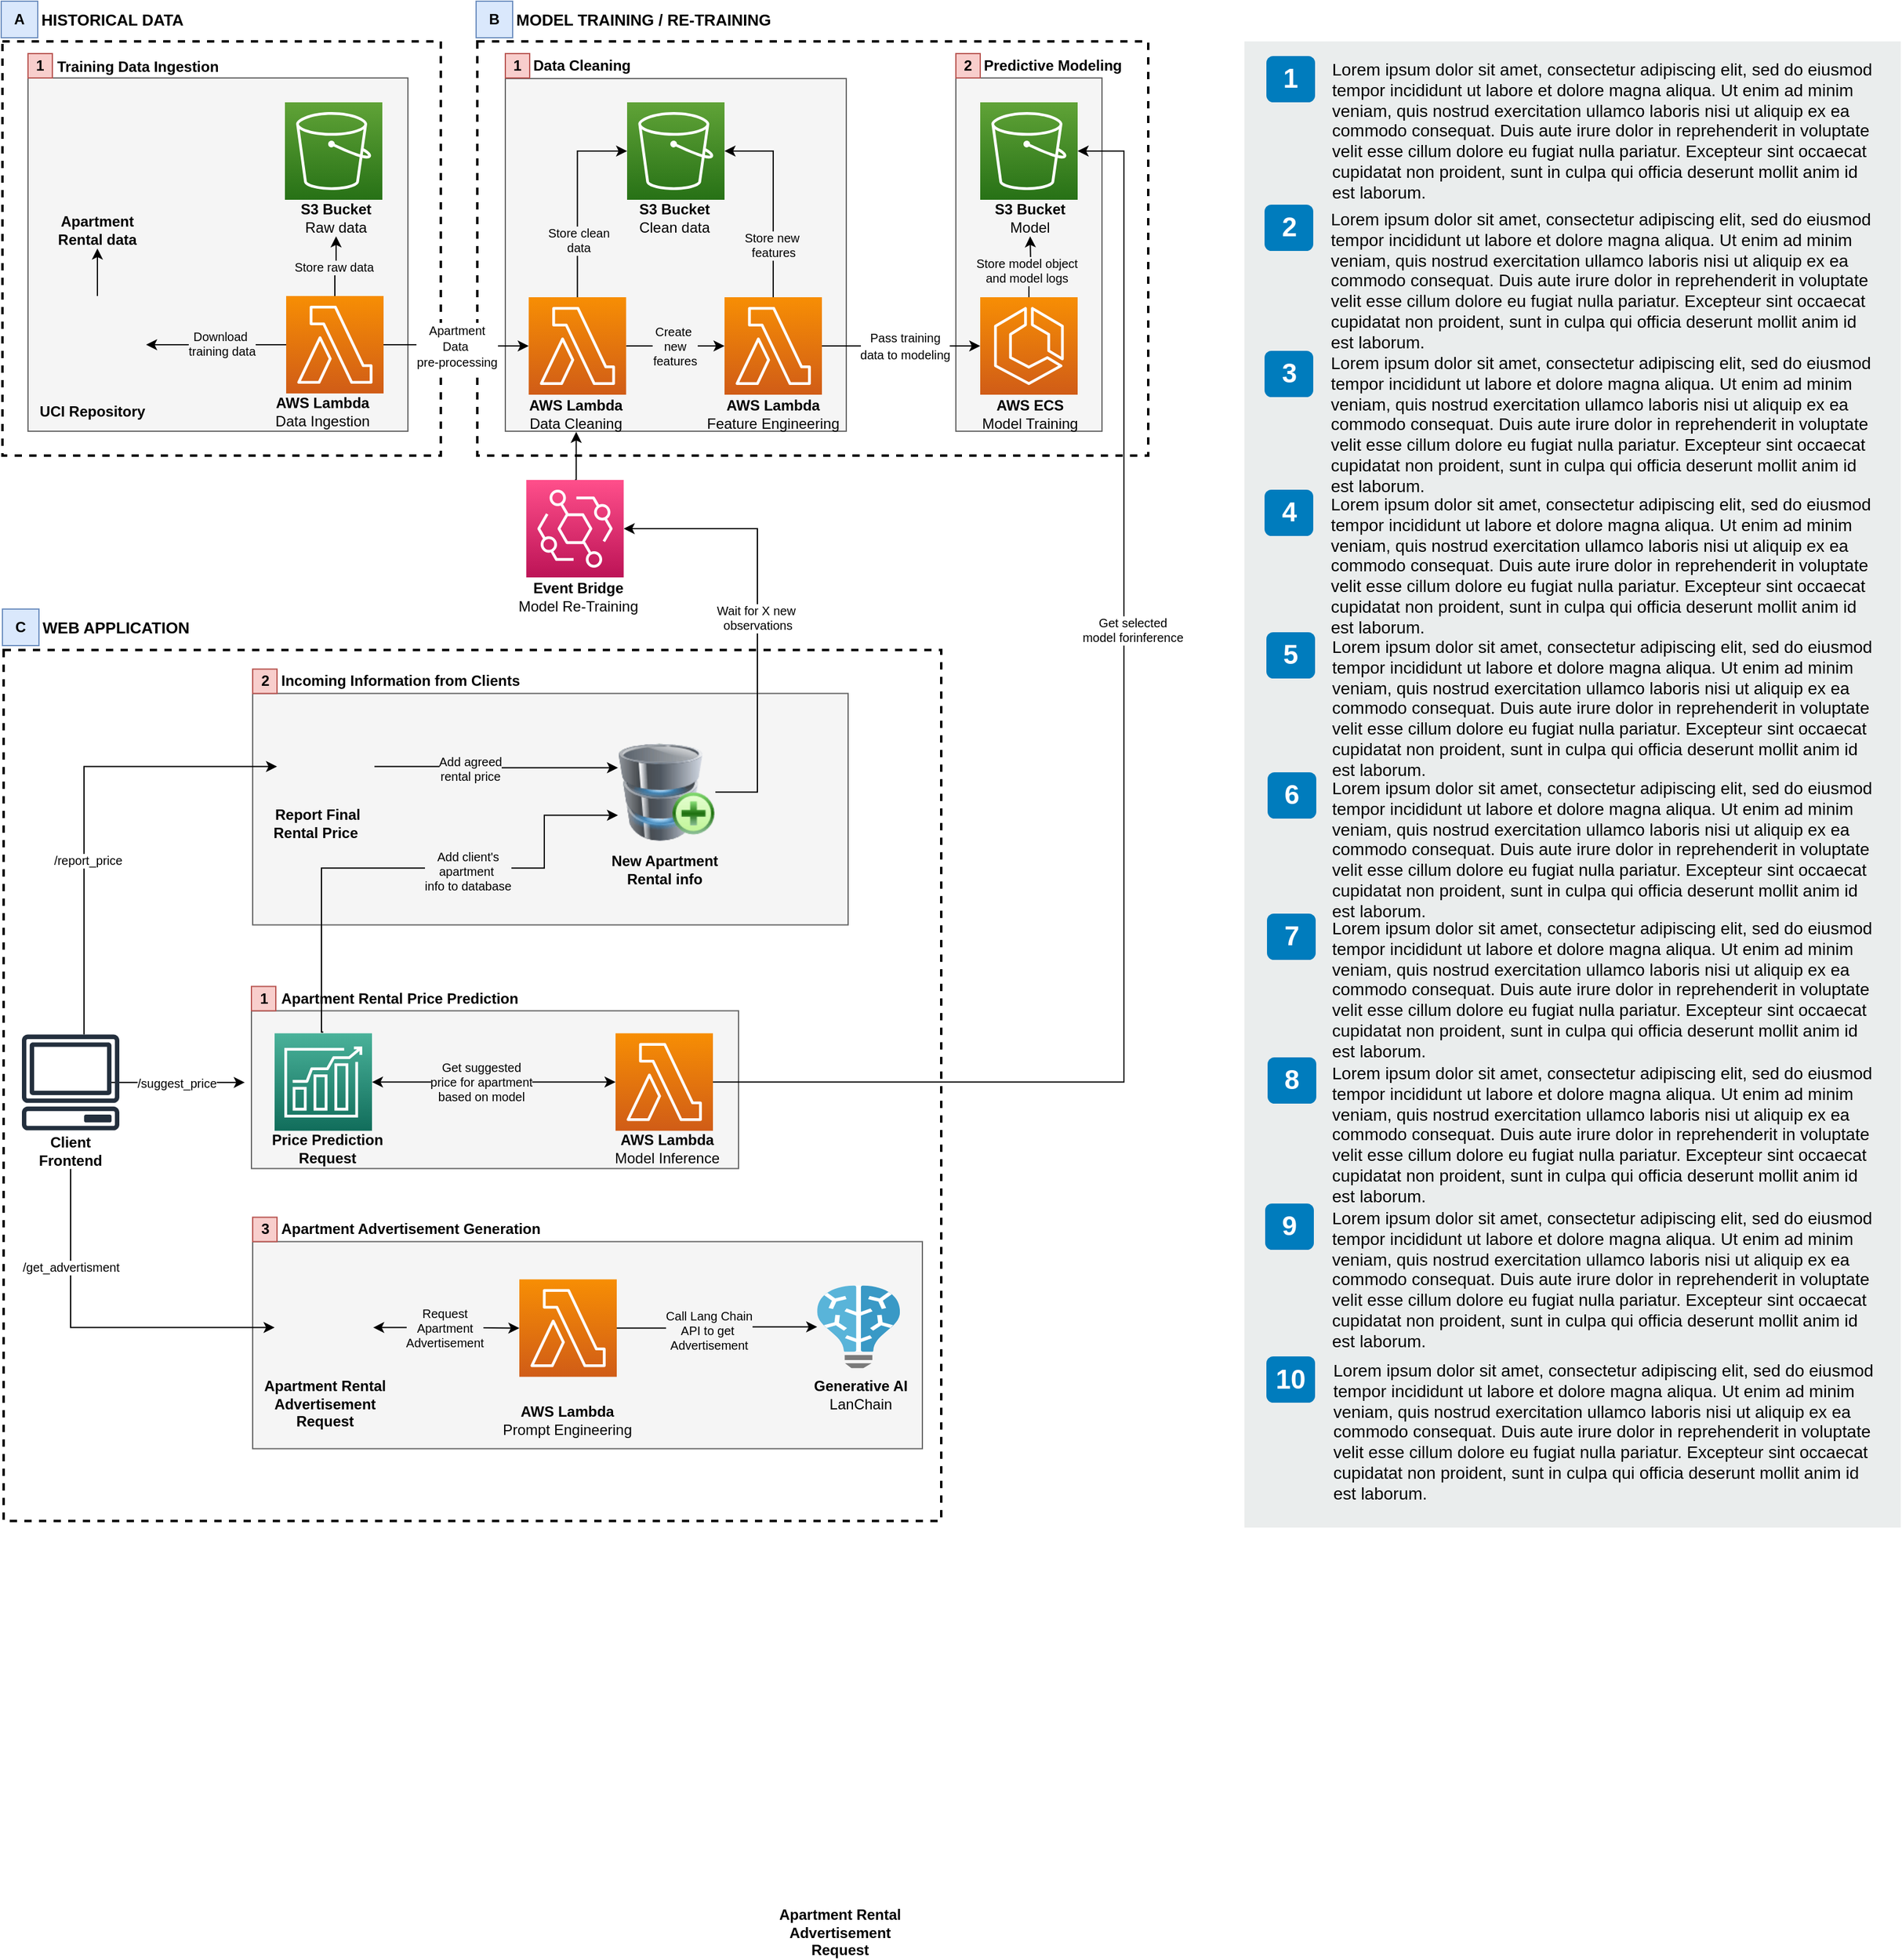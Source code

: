<mxfile version="21.1.7" type="github">
  <diagram name="Page-1" id="hmHGNrrX6tI8VY92tGdb">
    <mxGraphModel dx="1976" dy="1096" grid="1" gridSize="10" guides="1" tooltips="1" connect="1" arrows="1" fold="1" page="1" pageScale="1" pageWidth="1100" pageHeight="850" math="0" shadow="0">
      <root>
        <mxCell id="0" />
        <mxCell id="1" parent="0" />
        <mxCell id="A8tMPaxrMUeHagMBRMTq-145" value="" style="rounded=0;whiteSpace=wrap;html=1;dashed=1;strokeWidth=2;fillColor=none;" vertex="1" parent="1">
          <mxGeometry x="470" y="80" width="551" height="340" as="geometry" />
        </mxCell>
        <mxCell id="A8tMPaxrMUeHagMBRMTq-182" value="" style="rounded=0;whiteSpace=wrap;html=1;dashed=1;strokeWidth=2;fillColor=none;" vertex="1" parent="1">
          <mxGeometry x="80" y="80" width="360" height="340" as="geometry" />
        </mxCell>
        <mxCell id="A8tMPaxrMUeHagMBRMTq-146" value="" style="rounded=0;whiteSpace=wrap;html=1;fillColor=none;dashed=1;strokeWidth=2;" vertex="1" parent="1">
          <mxGeometry x="81" y="579.61" width="770" height="715" as="geometry" />
        </mxCell>
        <mxCell id="A8tMPaxrMUeHagMBRMTq-120" value="" style="rounded=0;whiteSpace=wrap;html=1;fillColor=#f5f5f5;fontColor=#333333;strokeColor=#666666;" vertex="1" parent="1">
          <mxGeometry x="285.5" y="1065.27" width="550" height="170" as="geometry" />
        </mxCell>
        <mxCell id="A8tMPaxrMUeHagMBRMTq-111" value="" style="rounded=0;whiteSpace=wrap;html=1;fillColor=#f5f5f5;fontColor=#333333;strokeColor=#666666;" vertex="1" parent="1">
          <mxGeometry x="284.5" y="875.77" width="400" height="129.5" as="geometry" />
        </mxCell>
        <mxCell id="A8tMPaxrMUeHagMBRMTq-115" value="" style="rounded=0;whiteSpace=wrap;html=1;fillColor=#f5f5f5;fontColor=#333333;strokeColor=#666666;" vertex="1" parent="1">
          <mxGeometry x="285.5" y="615.27" width="489" height="190" as="geometry" />
        </mxCell>
        <mxCell id="A8tMPaxrMUeHagMBRMTq-105" value="" style="rounded=0;whiteSpace=wrap;html=1;fillColor=#f5f5f5;fontColor=#333333;strokeColor=#666666;" vertex="1" parent="1">
          <mxGeometry x="863" y="110" width="120" height="290" as="geometry" />
        </mxCell>
        <mxCell id="A8tMPaxrMUeHagMBRMTq-104" value="" style="rounded=0;whiteSpace=wrap;html=1;fillColor=#f5f5f5;fontColor=#333333;strokeColor=#666666;" vertex="1" parent="1">
          <mxGeometry x="493" y="110.5" width="280" height="289.5" as="geometry" />
        </mxCell>
        <mxCell id="A8tMPaxrMUeHagMBRMTq-103" value="" style="rounded=0;whiteSpace=wrap;html=1;fillColor=#f5f5f5;fontColor=#333333;strokeColor=#666666;" vertex="1" parent="1">
          <mxGeometry x="101" y="110" width="312" height="290" as="geometry" />
        </mxCell>
        <mxCell id="A8tMPaxrMUeHagMBRMTq-2" value="" style="sketch=0;points=[[0,0,0],[0.25,0,0],[0.5,0,0],[0.75,0,0],[1,0,0],[0,1,0],[0.25,1,0],[0.5,1,0],[0.75,1,0],[1,1,0],[0,0.25,0],[0,0.5,0],[0,0.75,0],[1,0.25,0],[1,0.5,0],[1,0.75,0]];outlineConnect=0;fontColor=#232F3E;gradientColor=#60A337;gradientDirection=north;fillColor=#277116;strokeColor=#ffffff;dashed=0;verticalLabelPosition=bottom;verticalAlign=top;align=center;html=1;fontSize=12;fontStyle=0;aspect=fixed;shape=mxgraph.aws4.resourceIcon;resIcon=mxgraph.aws4.s3;" vertex="1" parent="1">
          <mxGeometry x="312" y="130" width="80" height="80" as="geometry" />
        </mxCell>
        <mxCell id="A8tMPaxrMUeHagMBRMTq-7" value="" style="edgeStyle=orthogonalEdgeStyle;rounded=0;orthogonalLoop=1;jettySize=auto;html=1;entryX=0.5;entryY=1;entryDx=0;entryDy=0;" edge="1" parent="1" source="A8tMPaxrMUeHagMBRMTq-3" target="A8tMPaxrMUeHagMBRMTq-35">
          <mxGeometry relative="1" as="geometry" />
        </mxCell>
        <mxCell id="A8tMPaxrMUeHagMBRMTq-39" value="Store raw data" style="edgeLabel;html=1;align=center;verticalAlign=middle;resizable=0;points=[];labelBackgroundColor=#f5f5f5;fontSize=10;" vertex="1" connectable="0" parent="A8tMPaxrMUeHagMBRMTq-7">
          <mxGeometry x="-0.049" y="1" relative="1" as="geometry">
            <mxPoint as="offset" />
          </mxGeometry>
        </mxCell>
        <mxCell id="A8tMPaxrMUeHagMBRMTq-11" value="&lt;font style=&quot;font-size: 10px;&quot;&gt;Apartment &lt;br&gt;Data&amp;nbsp;&lt;br&gt;pre-processing&lt;/font&gt;" style="edgeStyle=orthogonalEdgeStyle;rounded=0;orthogonalLoop=1;jettySize=auto;html=1;" edge="1" parent="1" source="A8tMPaxrMUeHagMBRMTq-3" target="A8tMPaxrMUeHagMBRMTq-8">
          <mxGeometry x="0.017" relative="1" as="geometry">
            <mxPoint as="offset" />
          </mxGeometry>
        </mxCell>
        <mxCell id="A8tMPaxrMUeHagMBRMTq-3" value="" style="sketch=0;points=[[0,0,0],[0.25,0,0],[0.5,0,0],[0.75,0,0],[1,0,0],[0,1,0],[0.25,1,0],[0.5,1,0],[0.75,1,0],[1,1,0],[0,0.25,0],[0,0.5,0],[0,0.75,0],[1,0.25,0],[1,0.5,0],[1,0.75,0]];outlineConnect=0;fontColor=#232F3E;gradientColor=#F78E04;gradientDirection=north;fillColor=#D05C17;strokeColor=#ffffff;dashed=0;verticalLabelPosition=bottom;verticalAlign=top;align=center;html=1;fontSize=12;fontStyle=0;aspect=fixed;shape=mxgraph.aws4.resourceIcon;resIcon=mxgraph.aws4.lambda;" vertex="1" parent="1">
          <mxGeometry x="313" y="289" width="80" height="80" as="geometry" />
        </mxCell>
        <mxCell id="A8tMPaxrMUeHagMBRMTq-12" value="" style="edgeStyle=orthogonalEdgeStyle;rounded=0;orthogonalLoop=1;jettySize=auto;html=1;" edge="1" parent="1" source="A8tMPaxrMUeHagMBRMTq-8" target="A8tMPaxrMUeHagMBRMTq-10">
          <mxGeometry relative="1" as="geometry" />
        </mxCell>
        <mxCell id="A8tMPaxrMUeHagMBRMTq-38" value="Create&amp;nbsp;&lt;br style=&quot;font-size: 10px;&quot;&gt;new&lt;br style=&quot;font-size: 10px;&quot;&gt;features" style="edgeLabel;html=1;align=center;verticalAlign=middle;resizable=0;points=[];labelBackgroundColor=#f5f5f5;fontSize=10;" vertex="1" connectable="0" parent="A8tMPaxrMUeHagMBRMTq-12">
          <mxGeometry relative="1" as="geometry">
            <mxPoint x="-1" as="offset" />
          </mxGeometry>
        </mxCell>
        <mxCell id="A8tMPaxrMUeHagMBRMTq-13" value="" style="edgeStyle=orthogonalEdgeStyle;rounded=0;orthogonalLoop=1;jettySize=auto;html=1;entryX=0;entryY=0.5;entryDx=0;entryDy=0;entryPerimeter=0;exitX=0.5;exitY=0;exitDx=0;exitDy=0;exitPerimeter=0;" edge="1" parent="1" source="A8tMPaxrMUeHagMBRMTq-8" target="A8tMPaxrMUeHagMBRMTq-9">
          <mxGeometry x="-0.502" relative="1" as="geometry">
            <Array as="points">
              <mxPoint x="552" y="170" />
            </Array>
            <mxPoint as="offset" />
          </mxGeometry>
        </mxCell>
        <mxCell id="A8tMPaxrMUeHagMBRMTq-180" value="Store clean&lt;br style=&quot;border-color: var(--border-color); font-size: 10px;&quot;&gt;&lt;span style=&quot;font-size: 10px;&quot;&gt;data&lt;/span&gt;" style="edgeLabel;html=1;align=center;verticalAlign=middle;resizable=0;points=[];labelBackgroundColor=#f5f5f5;fontSize=10;" vertex="1" connectable="0" parent="A8tMPaxrMUeHagMBRMTq-13">
          <mxGeometry x="-0.348" y="-2" relative="1" as="geometry">
            <mxPoint x="-1" y="5" as="offset" />
          </mxGeometry>
        </mxCell>
        <mxCell id="A8tMPaxrMUeHagMBRMTq-8" value="" style="sketch=0;points=[[0,0,0],[0.25,0,0],[0.5,0,0],[0.75,0,0],[1,0,0],[0,1,0],[0.25,1,0],[0.5,1,0],[0.75,1,0],[1,1,0],[0,0.25,0],[0,0.5,0],[0,0.75,0],[1,0.25,0],[1,0.5,0],[1,0.75,0]];outlineConnect=0;fontColor=#232F3E;gradientColor=#F78E04;gradientDirection=north;fillColor=#D05C17;strokeColor=#ffffff;dashed=0;verticalLabelPosition=bottom;verticalAlign=top;align=center;html=1;fontSize=12;fontStyle=0;aspect=fixed;shape=mxgraph.aws4.resourceIcon;resIcon=mxgraph.aws4.lambda;" vertex="1" parent="1">
          <mxGeometry x="512.2" y="290" width="80" height="80" as="geometry" />
        </mxCell>
        <mxCell id="A8tMPaxrMUeHagMBRMTq-9" value="" style="sketch=0;points=[[0,0,0],[0.25,0,0],[0.5,0,0],[0.75,0,0],[1,0,0],[0,1,0],[0.25,1,0],[0.5,1,0],[0.75,1,0],[1,1,0],[0,0.25,0],[0,0.5,0],[0,0.75,0],[1,0.25,0],[1,0.5,0],[1,0.75,0]];outlineConnect=0;fontColor=#232F3E;gradientColor=#60A337;gradientDirection=north;fillColor=#277116;strokeColor=#ffffff;dashed=0;verticalLabelPosition=bottom;verticalAlign=top;align=center;html=1;fontSize=12;fontStyle=0;aspect=fixed;shape=mxgraph.aws4.resourceIcon;resIcon=mxgraph.aws4.s3;" vertex="1" parent="1">
          <mxGeometry x="593" y="130" width="80" height="80" as="geometry" />
        </mxCell>
        <mxCell id="A8tMPaxrMUeHagMBRMTq-19" style="edgeStyle=orthogonalEdgeStyle;rounded=0;orthogonalLoop=1;jettySize=auto;html=1;exitX=0.5;exitY=0;exitDx=0;exitDy=0;exitPerimeter=0;entryX=1;entryY=0.5;entryDx=0;entryDy=0;entryPerimeter=0;" edge="1" parent="1" source="A8tMPaxrMUeHagMBRMTq-10" target="A8tMPaxrMUeHagMBRMTq-9">
          <mxGeometry relative="1" as="geometry" />
        </mxCell>
        <mxCell id="A8tMPaxrMUeHagMBRMTq-40" value="Store new&amp;nbsp;&lt;br style=&quot;font-size: 10px;&quot;&gt;features" style="edgeLabel;html=1;align=center;verticalAlign=middle;resizable=0;points=[];labelBackgroundColor=#f5f5f5;fontSize=10;" vertex="1" connectable="0" parent="A8tMPaxrMUeHagMBRMTq-19">
          <mxGeometry x="-0.457" relative="1" as="geometry">
            <mxPoint as="offset" />
          </mxGeometry>
        </mxCell>
        <mxCell id="A8tMPaxrMUeHagMBRMTq-95" value="&lt;font style=&quot;font-size: 10px;&quot;&gt;Pass training &lt;br&gt;data to modeling&lt;/font&gt;" style="edgeStyle=orthogonalEdgeStyle;rounded=0;orthogonalLoop=1;jettySize=auto;html=1;entryX=0;entryY=0.5;entryDx=0;entryDy=0;entryPerimeter=0;exitX=1;exitY=0.5;exitDx=0;exitDy=0;exitPerimeter=0;" edge="1" parent="1" source="A8tMPaxrMUeHagMBRMTq-10" target="A8tMPaxrMUeHagMBRMTq-100">
          <mxGeometry x="0.046" relative="1" as="geometry">
            <mxPoint x="713" y="410" as="sourcePoint" />
            <mxPoint x="863" y="328" as="targetPoint" />
            <mxPoint as="offset" />
          </mxGeometry>
        </mxCell>
        <mxCell id="A8tMPaxrMUeHagMBRMTq-10" value="" style="sketch=0;points=[[0,0,0],[0.25,0,0],[0.5,0,0],[0.75,0,0],[1,0,0],[0,1,0],[0.25,1,0],[0.5,1,0],[0.75,1,0],[1,1,0],[0,0.25,0],[0,0.5,0],[0,0.75,0],[1,0.25,0],[1,0.5,0],[1,0.75,0]];outlineConnect=0;fontColor=#232F3E;gradientColor=#F78E04;gradientDirection=north;fillColor=#D05C17;strokeColor=#ffffff;dashed=0;verticalLabelPosition=bottom;verticalAlign=top;align=center;html=1;fontSize=12;fontStyle=0;aspect=fixed;shape=mxgraph.aws4.resourceIcon;resIcon=mxgraph.aws4.lambda;" vertex="1" parent="1">
          <mxGeometry x="673" y="290" width="80" height="80" as="geometry" />
        </mxCell>
        <mxCell id="A8tMPaxrMUeHagMBRMTq-94" style="edgeStyle=orthogonalEdgeStyle;rounded=0;orthogonalLoop=1;jettySize=auto;html=1;exitX=0.5;exitY=0;exitDx=0;exitDy=0;exitPerimeter=0;" edge="1" parent="1" source="A8tMPaxrMUeHagMBRMTq-100">
          <mxGeometry relative="1" as="geometry">
            <mxPoint x="924" y="240" as="targetPoint" />
          </mxGeometry>
        </mxCell>
        <mxCell id="A8tMPaxrMUeHagMBRMTq-135" value="Store model object &lt;br style=&quot;font-size: 10px;&quot;&gt;and&amp;nbsp;model logs" style="edgeLabel;html=1;align=center;verticalAlign=middle;resizable=0;points=[];labelBackgroundColor=#f5f5f5;fontSize=10;" vertex="1" connectable="0" parent="A8tMPaxrMUeHagMBRMTq-94">
          <mxGeometry x="-0.129" y="2" relative="1" as="geometry">
            <mxPoint as="offset" />
          </mxGeometry>
        </mxCell>
        <mxCell id="A8tMPaxrMUeHagMBRMTq-20" value="" style="sketch=0;points=[[0,0,0],[0.25,0,0],[0.5,0,0],[0.75,0,0],[1,0,0],[0,1,0],[0.25,1,0],[0.5,1,0],[0.75,1,0],[1,1,0],[0,0.25,0],[0,0.5,0],[0,0.75,0],[1,0.25,0],[1,0.5,0],[1,0.75,0]];outlineConnect=0;fontColor=#232F3E;gradientColor=#60A337;gradientDirection=north;fillColor=#277116;strokeColor=#ffffff;dashed=0;verticalLabelPosition=bottom;verticalAlign=top;align=center;html=1;fontSize=12;fontStyle=0;aspect=fixed;shape=mxgraph.aws4.resourceIcon;resIcon=mxgraph.aws4.s3;" vertex="1" parent="1">
          <mxGeometry x="883" y="130" width="80" height="80" as="geometry" />
        </mxCell>
        <mxCell id="A8tMPaxrMUeHagMBRMTq-85" style="edgeStyle=orthogonalEdgeStyle;rounded=0;orthogonalLoop=1;jettySize=auto;html=1;entryX=0;entryY=0.5;entryDx=0;entryDy=0;exitX=0.5;exitY=1;exitDx=0;exitDy=0;" edge="1" parent="1" source="A8tMPaxrMUeHagMBRMTq-48" target="A8tMPaxrMUeHagMBRMTq-54">
          <mxGeometry relative="1" as="geometry">
            <Array as="points">
              <mxPoint x="136" y="1135.61" />
            </Array>
          </mxGeometry>
        </mxCell>
        <mxCell id="A8tMPaxrMUeHagMBRMTq-139" value="/get_advertisment" style="edgeLabel;html=1;align=center;verticalAlign=middle;resizable=0;points=[];fontSize=10;" vertex="1" connectable="0" parent="A8tMPaxrMUeHagMBRMTq-85">
          <mxGeometry x="-0.463" relative="1" as="geometry">
            <mxPoint as="offset" />
          </mxGeometry>
        </mxCell>
        <mxCell id="A8tMPaxrMUeHagMBRMTq-91" style="edgeStyle=orthogonalEdgeStyle;rounded=0;orthogonalLoop=1;jettySize=auto;html=1;entryX=0;entryY=0.5;entryDx=0;entryDy=0;" edge="1" parent="1" source="A8tMPaxrMUeHagMBRMTq-22" target="A8tMPaxrMUeHagMBRMTq-55">
          <mxGeometry relative="1" as="geometry">
            <Array as="points">
              <mxPoint x="147" y="675.61" />
            </Array>
          </mxGeometry>
        </mxCell>
        <mxCell id="A8tMPaxrMUeHagMBRMTq-138" value="/report_price" style="edgeLabel;html=1;align=center;verticalAlign=middle;resizable=0;points=[];fontSize=10;" vertex="1" connectable="0" parent="A8tMPaxrMUeHagMBRMTq-91">
          <mxGeometry x="-0.238" y="-3" relative="1" as="geometry">
            <mxPoint as="offset" />
          </mxGeometry>
        </mxCell>
        <mxCell id="A8tMPaxrMUeHagMBRMTq-116" value="/suggest_price" style="edgeStyle=orthogonalEdgeStyle;rounded=0;orthogonalLoop=1;jettySize=auto;html=1;fontSize=10;" edge="1" parent="1">
          <mxGeometry x="-0.016" relative="1" as="geometry">
            <mxPoint x="169" y="934.61" as="sourcePoint" />
            <mxPoint x="279" y="934.61" as="targetPoint" />
            <mxPoint as="offset" />
          </mxGeometry>
        </mxCell>
        <mxCell id="A8tMPaxrMUeHagMBRMTq-22" value="" style="sketch=0;outlineConnect=0;fontColor=#232F3E;gradientColor=none;fillColor=#232F3D;strokeColor=none;dashed=0;verticalLabelPosition=bottom;verticalAlign=top;align=center;html=1;fontSize=12;fontStyle=0;aspect=fixed;pointerEvents=1;shape=mxgraph.aws4.client;" vertex="1" parent="1">
          <mxGeometry x="96" y="894.61" width="80" height="80" as="geometry" />
        </mxCell>
        <mxCell id="A8tMPaxrMUeHagMBRMTq-25" style="edgeStyle=orthogonalEdgeStyle;rounded=0;orthogonalLoop=1;jettySize=auto;html=1;exitX=1;exitY=0.5;exitDx=0;exitDy=0;entryX=1;entryY=0.5;entryDx=0;entryDy=0;entryPerimeter=0;" edge="1" parent="1" source="A8tMPaxrMUeHagMBRMTq-23" target="A8tMPaxrMUeHagMBRMTq-143">
          <mxGeometry relative="1" as="geometry">
            <mxPoint x="497" y="512.45" as="targetPoint" />
            <mxPoint x="598" y="731.95" as="sourcePoint" />
            <Array as="points">
              <mxPoint x="700" y="696" />
              <mxPoint x="700" y="480" />
            </Array>
          </mxGeometry>
        </mxCell>
        <mxCell id="A8tMPaxrMUeHagMBRMTq-89" value="Wait for X new&amp;nbsp;&lt;br style=&quot;font-size: 10px;&quot;&gt;observations" style="edgeLabel;html=1;align=center;verticalAlign=middle;resizable=0;points=[];fontSize=10;" vertex="1" connectable="0" parent="A8tMPaxrMUeHagMBRMTq-25">
          <mxGeometry x="-0.212" relative="1" as="geometry">
            <mxPoint y="-36" as="offset" />
          </mxGeometry>
        </mxCell>
        <mxCell id="A8tMPaxrMUeHagMBRMTq-23" value="" style="image;html=1;image=img/lib/clip_art/computers/Database_Add_128x128.png" vertex="1" parent="1">
          <mxGeometry x="585.5" y="656.27" width="80" height="80" as="geometry" />
        </mxCell>
        <mxCell id="A8tMPaxrMUeHagMBRMTq-28" value="&lt;b&gt;UCI Repository&lt;/b&gt;" style="text;html=1;strokeColor=none;fillColor=none;align=center;verticalAlign=middle;whiteSpace=wrap;rounded=0;" vertex="1" parent="1">
          <mxGeometry x="109" y="369" width="90" height="30" as="geometry" />
        </mxCell>
        <mxCell id="A8tMPaxrMUeHagMBRMTq-29" value="&lt;b&gt;AWS Lambda&lt;/b&gt;&lt;br&gt;Data Ingestion" style="text;html=1;strokeColor=none;fillColor=none;align=center;verticalAlign=middle;whiteSpace=wrap;rounded=0;" vertex="1" parent="1">
          <mxGeometry x="302" y="369" width="82" height="30" as="geometry" />
        </mxCell>
        <mxCell id="A8tMPaxrMUeHagMBRMTq-30" value="" style="shape=image;html=1;verticalAlign=top;verticalLabelPosition=bottom;labelBackgroundColor=#ffffff;imageAspect=0;aspect=fixed;image=https://cdn1.iconfinder.com/data/icons/bootstrap-vol-3/16/filetype-csv-128.png" vertex="1" parent="1">
          <mxGeometry x="118" y="130" width="80" height="80" as="geometry" />
        </mxCell>
        <mxCell id="A8tMPaxrMUeHagMBRMTq-31" value="&lt;b&gt;Apartment Rental data&lt;/b&gt;" style="text;html=1;strokeColor=none;fillColor=none;align=center;verticalAlign=middle;whiteSpace=wrap;rounded=0;" vertex="1" parent="1">
          <mxGeometry x="117" y="220" width="82" height="30" as="geometry" />
        </mxCell>
        <mxCell id="A8tMPaxrMUeHagMBRMTq-34" value="&lt;b&gt;AWS Lambda&lt;/b&gt;&lt;br&gt;Data Cleaning" style="text;html=1;strokeColor=none;fillColor=none;align=center;verticalAlign=middle;whiteSpace=wrap;rounded=0;" vertex="1" parent="1">
          <mxGeometry x="510.2" y="370.5" width="82" height="30" as="geometry" />
        </mxCell>
        <mxCell id="A8tMPaxrMUeHagMBRMTq-35" value="&lt;b&gt;S3 Bucket&lt;/b&gt;&lt;br&gt;Raw data" style="text;html=1;strokeColor=none;fillColor=none;align=center;verticalAlign=middle;whiteSpace=wrap;rounded=0;" vertex="1" parent="1">
          <mxGeometry x="313" y="210" width="82" height="30" as="geometry" />
        </mxCell>
        <mxCell id="A8tMPaxrMUeHagMBRMTq-36" value="&lt;b&gt;S3 Bucket&lt;/b&gt;&lt;br&gt;Clean data" style="text;html=1;strokeColor=none;fillColor=none;align=center;verticalAlign=middle;whiteSpace=wrap;rounded=0;" vertex="1" parent="1">
          <mxGeometry x="591" y="220" width="82" height="10" as="geometry" />
        </mxCell>
        <mxCell id="A8tMPaxrMUeHagMBRMTq-37" value="&lt;b&gt;AWS Lambda&lt;/b&gt;&lt;br&gt;Feature Engineering" style="text;html=1;strokeColor=none;fillColor=none;align=center;verticalAlign=middle;whiteSpace=wrap;rounded=0;" vertex="1" parent="1">
          <mxGeometry x="653" y="371" width="120" height="30" as="geometry" />
        </mxCell>
        <mxCell id="A8tMPaxrMUeHagMBRMTq-41" value="&lt;b&gt;AWS ECS&lt;/b&gt;&lt;br&gt;Model Training" style="text;html=1;strokeColor=none;fillColor=none;align=center;verticalAlign=middle;whiteSpace=wrap;rounded=0;" vertex="1" parent="1">
          <mxGeometry x="864" y="370" width="120" height="31" as="geometry" />
        </mxCell>
        <mxCell id="A8tMPaxrMUeHagMBRMTq-42" value="&lt;b&gt;S3 Bucket&lt;/b&gt;&lt;br&gt;Model" style="text;html=1;strokeColor=none;fillColor=none;align=center;verticalAlign=middle;whiteSpace=wrap;rounded=0;" vertex="1" parent="1">
          <mxGeometry x="883" y="219.5" width="82" height="10" as="geometry" />
        </mxCell>
        <mxCell id="A8tMPaxrMUeHagMBRMTq-46" value="&lt;b&gt;AWS Lambda&lt;br&gt;&lt;/b&gt;Model Inference" style="text;html=1;strokeColor=none;fillColor=none;align=center;verticalAlign=middle;whiteSpace=wrap;rounded=0;" vertex="1" parent="1">
          <mxGeometry x="565.5" y="974.27" width="120" height="30" as="geometry" />
        </mxCell>
        <mxCell id="A8tMPaxrMUeHagMBRMTq-48" value="&lt;b&gt;Client Frontend&lt;/b&gt;" style="text;html=1;strokeColor=none;fillColor=none;align=center;verticalAlign=middle;whiteSpace=wrap;rounded=0;" vertex="1" parent="1">
          <mxGeometry x="91" y="975.61" width="90" height="30" as="geometry" />
        </mxCell>
        <mxCell id="A8tMPaxrMUeHagMBRMTq-51" value="" style="image;sketch=0;aspect=fixed;html=1;points=[];align=center;fontSize=12;image=img/lib/mscae/Batch_AI.svg;" vertex="1" parent="1">
          <mxGeometry x="749.1" y="1101.27" width="68" height="68" as="geometry" />
        </mxCell>
        <mxCell id="A8tMPaxrMUeHagMBRMTq-118" style="edgeStyle=orthogonalEdgeStyle;rounded=0;orthogonalLoop=1;jettySize=auto;html=1;startArrow=classic;startFill=1;" edge="1" parent="1" source="A8tMPaxrMUeHagMBRMTq-52" target="A8tMPaxrMUeHagMBRMTq-63">
          <mxGeometry relative="1" as="geometry" />
        </mxCell>
        <mxCell id="A8tMPaxrMUeHagMBRMTq-134" value="Get suggested&lt;br style=&quot;font-size: 10px;&quot;&gt;price for apartment&lt;br style=&quot;font-size: 10px;&quot;&gt;based on model" style="edgeLabel;html=1;align=center;verticalAlign=middle;resizable=0;points=[];labelBackgroundColor=#f5f5f5;fontSize=10;" vertex="1" connectable="0" parent="A8tMPaxrMUeHagMBRMTq-118">
          <mxGeometry x="-0.112" y="1" relative="1" as="geometry">
            <mxPoint as="offset" />
          </mxGeometry>
        </mxCell>
        <mxCell id="A8tMPaxrMUeHagMBRMTq-52" value="" style="sketch=0;points=[[0,0,0],[0.25,0,0],[0.5,0,0],[0.75,0,0],[1,0,0],[0,1,0],[0.25,1,0],[0.5,1,0],[0.75,1,0],[1,1,0],[0,0.25,0],[0,0.5,0],[0,0.75,0],[1,0.25,0],[1,0.5,0],[1,0.75,0]];outlineConnect=0;fontColor=#232F3E;gradientColor=#4AB29A;gradientDirection=north;fillColor=#116D5B;strokeColor=#ffffff;dashed=0;verticalLabelPosition=bottom;verticalAlign=top;align=center;html=1;fontSize=12;fontStyle=0;aspect=fixed;shape=mxgraph.aws4.resourceIcon;resIcon=mxgraph.aws4.forecast;" vertex="1" parent="1">
          <mxGeometry x="303.5" y="894.27" width="80" height="80" as="geometry" />
        </mxCell>
        <mxCell id="A8tMPaxrMUeHagMBRMTq-53" value="&lt;br class=&quot;Apple-interchange-newline&quot;&gt;&lt;b&gt;Apartment Rental Advertisement&lt;br&gt;Request&lt;br&gt;&lt;/b&gt;" style="text;html=1;strokeColor=none;fillColor=none;align=center;verticalAlign=middle;whiteSpace=wrap;rounded=0;" vertex="1" parent="1">
          <mxGeometry x="714" y="1610" width="108" height="30" as="geometry" />
        </mxCell>
        <mxCell id="A8tMPaxrMUeHagMBRMTq-122" value="" style="edgeStyle=orthogonalEdgeStyle;rounded=0;orthogonalLoop=1;jettySize=auto;html=1;entryX=0;entryY=0.5;entryDx=0;entryDy=0;entryPerimeter=0;startArrow=classic;startFill=1;" edge="1" parent="1" source="A8tMPaxrMUeHagMBRMTq-54" target="A8tMPaxrMUeHagMBRMTq-83">
          <mxGeometry x="-0.011" relative="1" as="geometry">
            <mxPoint as="offset" />
          </mxGeometry>
        </mxCell>
        <mxCell id="A8tMPaxrMUeHagMBRMTq-201" value="Request&lt;br style=&quot;border-color: var(--border-color); font-size: 10px;&quot;&gt;Apartment&lt;br style=&quot;border-color: var(--border-color); font-size: 10px;&quot;&gt;Advertisement" style="edgeLabel;html=1;align=center;verticalAlign=middle;resizable=0;points=[];labelBackgroundColor=#f5f5f5;fontSize=10;" vertex="1" connectable="0" parent="A8tMPaxrMUeHagMBRMTq-122">
          <mxGeometry x="-0.029" relative="1" as="geometry">
            <mxPoint as="offset" />
          </mxGeometry>
        </mxCell>
        <mxCell id="A8tMPaxrMUeHagMBRMTq-54" value="" style="shape=image;html=1;verticalAlign=top;verticalLabelPosition=bottom;labelBackgroundColor=#ffffff;imageAspect=0;aspect=fixed;image=https://cdn1.iconfinder.com/data/icons/bootstrap-vol-3/16/file-text-128.png" vertex="1" parent="1">
          <mxGeometry x="303.5" y="1095.27" width="81" height="81" as="geometry" />
        </mxCell>
        <mxCell id="A8tMPaxrMUeHagMBRMTq-68" style="edgeStyle=orthogonalEdgeStyle;rounded=0;orthogonalLoop=1;jettySize=auto;html=1;entryX=0;entryY=0.75;entryDx=0;entryDy=0;exitX=0.5;exitY=0;exitDx=0;exitDy=0;exitPerimeter=0;" edge="1" parent="1">
          <mxGeometry relative="1" as="geometry">
            <mxPoint x="343.5" y="893.27" as="sourcePoint" />
            <mxPoint x="585.5" y="715.27" as="targetPoint" />
            <Array as="points">
              <mxPoint x="342" y="758.61" />
              <mxPoint x="525" y="758.61" />
              <mxPoint x="525" y="715.61" />
            </Array>
          </mxGeometry>
        </mxCell>
        <mxCell id="A8tMPaxrMUeHagMBRMTq-113" value="Add client&#39;s&lt;br style=&quot;border-color: var(--border-color); font-size: 10px;&quot;&gt;apartment&amp;nbsp;&lt;br style=&quot;border-color: var(--border-color); font-size: 10px;&quot;&gt;info to database" style="edgeLabel;html=1;align=center;verticalAlign=middle;resizable=0;points=[];labelBackgroundColor=#f5f5f5;fontSize=10;" vertex="1" connectable="0" parent="A8tMPaxrMUeHagMBRMTq-68">
          <mxGeometry x="-0.042" y="-1" relative="1" as="geometry">
            <mxPoint x="53" y="1" as="offset" />
          </mxGeometry>
        </mxCell>
        <mxCell id="A8tMPaxrMUeHagMBRMTq-112" value="" style="edgeStyle=orthogonalEdgeStyle;rounded=0;orthogonalLoop=1;jettySize=auto;html=1;entryX=0;entryY=0.25;entryDx=0;entryDy=0;" edge="1" parent="1" source="A8tMPaxrMUeHagMBRMTq-55" target="A8tMPaxrMUeHagMBRMTq-23">
          <mxGeometry x="-0.209" y="-1" relative="1" as="geometry">
            <Array as="points">
              <mxPoint x="468.5" y="675.27" />
            </Array>
            <mxPoint as="offset" />
          </mxGeometry>
        </mxCell>
        <mxCell id="A8tMPaxrMUeHagMBRMTq-181" value="Add agreed&lt;br style=&quot;border-color: var(--border-color); font-size: 10px;&quot;&gt;rental price" style="edgeLabel;html=1;align=center;verticalAlign=middle;resizable=0;points=[];labelBackgroundColor=#f5f5f5;fontSize=10;" vertex="1" connectable="0" parent="A8tMPaxrMUeHagMBRMTq-112">
          <mxGeometry x="-0.218" y="-1" relative="1" as="geometry">
            <mxPoint as="offset" />
          </mxGeometry>
        </mxCell>
        <mxCell id="A8tMPaxrMUeHagMBRMTq-55" value="" style="shape=image;html=1;verticalAlign=top;verticalLabelPosition=bottom;labelBackgroundColor=#ffffff;imageAspect=0;aspect=fixed;image=https://cdn0.iconfinder.com/data/icons/business-startup-10/50/21-128.png" vertex="1" parent="1">
          <mxGeometry x="305.5" y="635.27" width="80" height="80" as="geometry" />
        </mxCell>
        <mxCell id="A8tMPaxrMUeHagMBRMTq-56" value="&lt;b&gt;Report Final Rental Price&amp;nbsp;&lt;/b&gt;" style="text;html=1;strokeColor=none;fillColor=none;align=center;verticalAlign=middle;whiteSpace=wrap;rounded=0;" vertex="1" parent="1">
          <mxGeometry x="287.5" y="707.27" width="102" height="30" as="geometry" />
        </mxCell>
        <mxCell id="A8tMPaxrMUeHagMBRMTq-63" value="" style="sketch=0;points=[[0,0,0],[0.25,0,0],[0.5,0,0],[0.75,0,0],[1,0,0],[0,1,0],[0.25,1,0],[0.5,1,0],[0.75,1,0],[1,1,0],[0,0.25,0],[0,0.5,0],[0,0.75,0],[1,0.25,0],[1,0.5,0],[1,0.75,0]];outlineConnect=0;fontColor=#232F3E;gradientColor=#F78E04;gradientDirection=north;fillColor=#D05C17;strokeColor=#ffffff;dashed=0;verticalLabelPosition=bottom;verticalAlign=top;align=center;html=1;fontSize=12;fontStyle=0;aspect=fixed;shape=mxgraph.aws4.resourceIcon;resIcon=mxgraph.aws4.lambda;" vertex="1" parent="1">
          <mxGeometry x="583.5" y="894.27" width="80" height="80" as="geometry" />
        </mxCell>
        <mxCell id="A8tMPaxrMUeHagMBRMTq-67" value="&lt;b&gt;New Apartment Rental info&lt;/b&gt;" style="text;html=1;strokeColor=none;fillColor=none;align=center;verticalAlign=middle;whiteSpace=wrap;rounded=0;" vertex="1" parent="1">
          <mxGeometry x="563.5" y="745.27" width="120" height="30" as="geometry" />
        </mxCell>
        <mxCell id="A8tMPaxrMUeHagMBRMTq-71" value="&lt;br class=&quot;Apple-interchange-newline&quot;&gt;&lt;b&gt;Apartment Rental Advertisement&lt;br&gt;Request&lt;br&gt;&lt;/b&gt;" style="text;html=1;strokeColor=none;fillColor=none;align=center;verticalAlign=middle;whiteSpace=wrap;rounded=0;" vertex="1" parent="1">
          <mxGeometry x="284.5" y="1176.27" width="120" height="30" as="geometry" />
        </mxCell>
        <mxCell id="A8tMPaxrMUeHagMBRMTq-50" value="&lt;b&gt;Price Prediction Request&lt;/b&gt;" style="text;html=1;strokeColor=none;fillColor=none;align=center;verticalAlign=middle;whiteSpace=wrap;rounded=0;" vertex="1" parent="1">
          <mxGeometry x="295.5" y="974.27" width="102" height="30" as="geometry" />
        </mxCell>
        <mxCell id="A8tMPaxrMUeHagMBRMTq-81" value="&lt;b&gt;Generative AI &lt;/b&gt;&lt;br&gt;LanChain" style="text;html=1;strokeColor=none;fillColor=none;align=center;verticalAlign=middle;whiteSpace=wrap;rounded=0;" vertex="1" parent="1">
          <mxGeometry x="724.5" y="1176.27" width="120" height="30" as="geometry" />
        </mxCell>
        <mxCell id="A8tMPaxrMUeHagMBRMTq-82" value="&lt;b&gt;AWS Lambda&lt;br&gt;&lt;/b&gt;Prompt Engineering" style="text;html=1;strokeColor=none;fillColor=none;align=center;verticalAlign=middle;whiteSpace=wrap;rounded=0;" vertex="1" parent="1">
          <mxGeometry x="483.5" y="1207.27" width="120" height="10" as="geometry" />
        </mxCell>
        <mxCell id="A8tMPaxrMUeHagMBRMTq-87" value="" style="edgeStyle=orthogonalEdgeStyle;rounded=0;orthogonalLoop=1;jettySize=auto;html=1;" edge="1" parent="1" source="A8tMPaxrMUeHagMBRMTq-83" target="A8tMPaxrMUeHagMBRMTq-51">
          <mxGeometry relative="1" as="geometry" />
        </mxCell>
        <mxCell id="A8tMPaxrMUeHagMBRMTq-202" value="Call Lang Chain&lt;br style=&quot;border-color: var(--border-color); font-size: 10px;&quot;&gt;API to get&amp;nbsp;&lt;br style=&quot;border-color: var(--border-color); font-size: 10px;&quot;&gt;Advertisement" style="edgeLabel;html=1;align=center;verticalAlign=middle;resizable=0;points=[];labelBackgroundColor=#f5f5f5;fontSize=10;" vertex="1" connectable="0" parent="A8tMPaxrMUeHagMBRMTq-87">
          <mxGeometry x="-0.09" y="-1" relative="1" as="geometry">
            <mxPoint as="offset" />
          </mxGeometry>
        </mxCell>
        <mxCell id="A8tMPaxrMUeHagMBRMTq-83" value="" style="sketch=0;points=[[0,0,0],[0.25,0,0],[0.5,0,0],[0.75,0,0],[1,0,0],[0,1,0],[0.25,1,0],[0.5,1,0],[0.75,1,0],[1,1,0],[0,0.25,0],[0,0.5,0],[0,0.75,0],[1,0.25,0],[1,0.5,0],[1,0.75,0]];outlineConnect=0;fontColor=#232F3E;gradientColor=#F78E04;gradientDirection=north;fillColor=#D05C17;strokeColor=#ffffff;dashed=0;verticalLabelPosition=bottom;verticalAlign=top;align=center;html=1;fontSize=12;fontStyle=0;aspect=fixed;shape=mxgraph.aws4.resourceIcon;resIcon=mxgraph.aws4.lambda;" vertex="1" parent="1">
          <mxGeometry x="504.5" y="1096.27" width="80" height="80" as="geometry" />
        </mxCell>
        <mxCell id="A8tMPaxrMUeHagMBRMTq-100" value="" style="sketch=0;points=[[0,0,0],[0.25,0,0],[0.5,0,0],[0.75,0,0],[1,0,0],[0,1,0],[0.25,1,0],[0.5,1,0],[0.75,1,0],[1,1,0],[0,0.25,0],[0,0.5,0],[0,0.75,0],[1,0.25,0],[1,0.5,0],[1,0.75,0]];outlineConnect=0;fontColor=#232F3E;gradientColor=#F78E04;gradientDirection=north;fillColor=#D05C17;strokeColor=#ffffff;dashed=0;verticalLabelPosition=bottom;verticalAlign=top;align=center;html=1;fontSize=12;fontStyle=0;aspect=fixed;shape=mxgraph.aws4.resourceIcon;resIcon=mxgraph.aws4.ecs;" vertex="1" parent="1">
          <mxGeometry x="883" y="290" width="80" height="80" as="geometry" />
        </mxCell>
        <mxCell id="A8tMPaxrMUeHagMBRMTq-124" value="" style="edgeStyle=orthogonalEdgeStyle;rounded=0;orthogonalLoop=1;jettySize=auto;html=1;" edge="1" parent="1" source="A8tMPaxrMUeHagMBRMTq-3" target="A8tMPaxrMUeHagMBRMTq-5">
          <mxGeometry relative="1" as="geometry">
            <mxPoint x="313" y="329" as="sourcePoint" />
            <mxPoint x="188" y="210" as="targetPoint" />
          </mxGeometry>
        </mxCell>
        <mxCell id="A8tMPaxrMUeHagMBRMTq-125" value="Download&amp;nbsp;&lt;br style=&quot;border-color: var(--border-color); font-size: 10px;&quot;&gt;training data" style="edgeLabel;html=1;align=center;verticalAlign=middle;resizable=0;points=[];labelBackgroundColor=#f5f5f5;fontSize=10;" vertex="1" connectable="0" parent="A8tMPaxrMUeHagMBRMTq-124">
          <mxGeometry x="-0.07" y="-1" relative="1" as="geometry">
            <mxPoint as="offset" />
          </mxGeometry>
        </mxCell>
        <mxCell id="A8tMPaxrMUeHagMBRMTq-127" value="" style="edgeStyle=orthogonalEdgeStyle;rounded=0;orthogonalLoop=1;jettySize=auto;html=1;" edge="1" parent="1" source="A8tMPaxrMUeHagMBRMTq-5" target="A8tMPaxrMUeHagMBRMTq-31">
          <mxGeometry relative="1" as="geometry" />
        </mxCell>
        <mxCell id="A8tMPaxrMUeHagMBRMTq-5" value="" style="shape=image;html=1;verticalAlign=top;verticalLabelPosition=bottom;labelBackgroundColor=#ffffff;imageAspect=0;aspect=fixed;image=https://cdn2.iconfinder.com/data/icons/maternity-and-pregnancy-2/512/397_Marketing_page_video_web_website_data_economy_media-128.png" vertex="1" parent="1">
          <mxGeometry x="118" y="289" width="80" height="80" as="geometry" />
        </mxCell>
        <mxCell id="A8tMPaxrMUeHagMBRMTq-128" value="&lt;b&gt;1&lt;/b&gt;" style="rounded=0;whiteSpace=wrap;html=1;fillColor=#f8cecc;strokeColor=#b85450;" vertex="1" parent="1">
          <mxGeometry x="101" y="90" width="20" height="20" as="geometry" />
        </mxCell>
        <mxCell id="A8tMPaxrMUeHagMBRMTq-129" value="&lt;b&gt;1&lt;/b&gt;" style="rounded=0;whiteSpace=wrap;html=1;fillColor=#f8cecc;strokeColor=#b85450;" vertex="1" parent="1">
          <mxGeometry x="493" y="90" width="20" height="20" as="geometry" />
        </mxCell>
        <mxCell id="A8tMPaxrMUeHagMBRMTq-130" value="&lt;b&gt;2&lt;/b&gt;" style="rounded=0;whiteSpace=wrap;html=1;fillColor=#f8cecc;strokeColor=#b85450;" vertex="1" parent="1">
          <mxGeometry x="863" y="90" width="20" height="20" as="geometry" />
        </mxCell>
        <mxCell id="A8tMPaxrMUeHagMBRMTq-131" value="&lt;b&gt;1&lt;/b&gt;" style="rounded=0;whiteSpace=wrap;html=1;fillColor=#f8cecc;strokeColor=#b85450;" vertex="1" parent="1">
          <mxGeometry x="284.5" y="855.77" width="20" height="20" as="geometry" />
        </mxCell>
        <mxCell id="A8tMPaxrMUeHagMBRMTq-132" value="&lt;b&gt;2&lt;/b&gt;" style="rounded=0;whiteSpace=wrap;html=1;fillColor=#f8cecc;strokeColor=#b85450;" vertex="1" parent="1">
          <mxGeometry x="285.5" y="595.27" width="20" height="20" as="geometry" />
        </mxCell>
        <mxCell id="A8tMPaxrMUeHagMBRMTq-133" value="&lt;b&gt;3&lt;/b&gt;" style="rounded=0;whiteSpace=wrap;html=1;fillColor=#f8cecc;strokeColor=#b85450;" vertex="1" parent="1">
          <mxGeometry x="285.5" y="1045.27" width="20" height="20" as="geometry" />
        </mxCell>
        <mxCell id="A8tMPaxrMUeHagMBRMTq-147" value="" style="edgeStyle=orthogonalEdgeStyle;rounded=0;orthogonalLoop=1;jettySize=auto;html=1;entryX=1;entryY=0.5;entryDx=0;entryDy=0;entryPerimeter=0;exitX=1;exitY=0.5;exitDx=0;exitDy=0;exitPerimeter=0;" edge="1" parent="1" source="A8tMPaxrMUeHagMBRMTq-63" target="A8tMPaxrMUeHagMBRMTq-20">
          <mxGeometry relative="1" as="geometry">
            <mxPoint x="636" y="967.5" as="sourcePoint" />
            <mxPoint x="961" y="560" as="targetPoint" />
            <Array as="points">
              <mxPoint x="1001" y="934" />
              <mxPoint x="1001" y="170" />
            </Array>
          </mxGeometry>
        </mxCell>
        <mxCell id="A8tMPaxrMUeHagMBRMTq-148" value="Get selected&lt;br style=&quot;font-size: 10px;&quot;&gt;model forinference" style="edgeLabel;html=1;align=center;verticalAlign=middle;resizable=0;points=[];fontSize=10;" vertex="1" connectable="0" parent="A8tMPaxrMUeHagMBRMTq-147">
          <mxGeometry x="-0.061" relative="1" as="geometry">
            <mxPoint x="7" y="-174" as="offset" />
          </mxGeometry>
        </mxCell>
        <mxCell id="A8tMPaxrMUeHagMBRMTq-178" value="" style="edgeStyle=orthogonalEdgeStyle;rounded=0;orthogonalLoop=1;jettySize=auto;html=1;entryX=0.5;entryY=1;entryDx=0;entryDy=0;exitX=0.5;exitY=0;exitDx=0;exitDy=0;exitPerimeter=0;" edge="1" parent="1" source="A8tMPaxrMUeHagMBRMTq-143" target="A8tMPaxrMUeHagMBRMTq-34">
          <mxGeometry relative="1" as="geometry">
            <Array as="points">
              <mxPoint x="550" y="440" />
            </Array>
          </mxGeometry>
        </mxCell>
        <mxCell id="A8tMPaxrMUeHagMBRMTq-143" value="" style="sketch=0;points=[[0,0,0],[0.25,0,0],[0.5,0,0],[0.75,0,0],[1,0,0],[0,1,0],[0.25,1,0],[0.5,1,0],[0.75,1,0],[1,1,0],[0,0.25,0],[0,0.5,0],[0,0.75,0],[1,0.25,0],[1,0.5,0],[1,0.75,0]];outlineConnect=0;fontColor=#232F3E;gradientColor=#FF4F8B;gradientDirection=north;fillColor=#BC1356;strokeColor=#ffffff;dashed=0;verticalLabelPosition=bottom;verticalAlign=top;align=center;html=1;fontSize=12;fontStyle=0;aspect=fixed;shape=mxgraph.aws4.resourceIcon;resIcon=mxgraph.aws4.eventbridge;" vertex="1" parent="1">
          <mxGeometry x="510.2" y="440" width="80" height="80" as="geometry" />
        </mxCell>
        <mxCell id="A8tMPaxrMUeHagMBRMTq-149" value="" style="rounded=0;whiteSpace=wrap;html=1;fillColor=#EAEDED;fontSize=22;fontColor=#FFFFFF;strokeColor=none;labelBackgroundColor=none;" vertex="1" parent="1">
          <mxGeometry x="1100" y="80" width="539" height="1220" as="geometry" />
        </mxCell>
        <mxCell id="A8tMPaxrMUeHagMBRMTq-150" value="1" style="rounded=1;whiteSpace=wrap;html=1;fillColor=#007CBD;strokeColor=none;fontColor=#FFFFFF;fontStyle=1;fontSize=22;labelBackgroundColor=none;" vertex="1" parent="1">
          <mxGeometry x="1118" y="92" width="40" height="38" as="geometry" />
        </mxCell>
        <mxCell id="A8tMPaxrMUeHagMBRMTq-151" value="2" style="rounded=1;whiteSpace=wrap;html=1;fillColor=#007CBD;strokeColor=none;fontColor=#FFFFFF;fontStyle=1;fontSize=22;labelBackgroundColor=none;" vertex="1" parent="1">
          <mxGeometry x="1116.5" y="214" width="40" height="38" as="geometry" />
        </mxCell>
        <mxCell id="A8tMPaxrMUeHagMBRMTq-152" value="3" style="rounded=1;whiteSpace=wrap;html=1;fillColor=#007CBD;strokeColor=none;fontColor=#FFFFFF;fontStyle=1;fontSize=22;labelBackgroundColor=none;" vertex="1" parent="1">
          <mxGeometry x="1116.5" y="334" width="40" height="38" as="geometry" />
        </mxCell>
        <mxCell id="A8tMPaxrMUeHagMBRMTq-153" value="4" style="rounded=1;whiteSpace=wrap;html=1;fillColor=#007CBD;strokeColor=none;fontColor=#FFFFFF;fontStyle=1;fontSize=22;labelBackgroundColor=none;" vertex="1" parent="1">
          <mxGeometry x="1116.5" y="448" width="40" height="38" as="geometry" />
        </mxCell>
        <mxCell id="A8tMPaxrMUeHagMBRMTq-154" value="5" style="rounded=1;whiteSpace=wrap;html=1;fillColor=#007CBD;strokeColor=none;fontColor=#FFFFFF;fontStyle=1;fontSize=22;labelBackgroundColor=none;" vertex="1" parent="1">
          <mxGeometry x="1118" y="565" width="40" height="38" as="geometry" />
        </mxCell>
        <mxCell id="A8tMPaxrMUeHagMBRMTq-155" value="6" style="rounded=1;whiteSpace=wrap;html=1;fillColor=#007CBD;strokeColor=none;fontColor=#FFFFFF;fontStyle=1;fontSize=22;labelBackgroundColor=none;" vertex="1" parent="1">
          <mxGeometry x="1119" y="680" width="40" height="38" as="geometry" />
        </mxCell>
        <mxCell id="A8tMPaxrMUeHagMBRMTq-156" value="7" style="rounded=1;whiteSpace=wrap;html=1;fillColor=#007CBD;strokeColor=none;fontColor=#FFFFFF;fontStyle=1;fontSize=22;labelBackgroundColor=none;" vertex="1" parent="1">
          <mxGeometry x="1118.5" y="796" width="40" height="38" as="geometry" />
        </mxCell>
        <mxCell id="A8tMPaxrMUeHagMBRMTq-157" value="8" style="rounded=1;whiteSpace=wrap;html=1;fillColor=#007CBD;strokeColor=none;fontColor=#FFFFFF;fontStyle=1;fontSize=22;labelBackgroundColor=none;" vertex="1" parent="1">
          <mxGeometry x="1119" y="914" width="40" height="38" as="geometry" />
        </mxCell>
        <mxCell id="A8tMPaxrMUeHagMBRMTq-158" value="9" style="rounded=1;whiteSpace=wrap;html=1;fillColor=#007CBD;strokeColor=none;fontColor=#FFFFFF;fontStyle=1;fontSize=22;labelBackgroundColor=none;" vertex="1" parent="1">
          <mxGeometry x="1117" y="1034" width="40" height="38" as="geometry" />
        </mxCell>
        <mxCell id="A8tMPaxrMUeHagMBRMTq-159" value="&lt;span&gt;Lorem ipsum dolor sit amet, consectetur adipiscing elit, sed do eiusmod tempor incididunt ut labore et dolore magna aliqua. Ut enim ad minim veniam, quis nostrud exercitation ullamco laboris nisi ut aliquip ex ea commodo consequat. Duis aute irure dolor in reprehenderit in voluptate velit esse cillum dolore eu fugiat nulla pariatur. Excepteur sint occaecat cupidatat non proident, sunt in culpa qui officia deserunt mollit anim id est laborum.&lt;/span&gt;&lt;br&gt;" style="text;html=1;align=left;verticalAlign=top;spacingTop=-4;fontSize=14;labelBackgroundColor=none;whiteSpace=wrap;" vertex="1" parent="1">
          <mxGeometry x="1169.5" y="91.5" width="449" height="118" as="geometry" />
        </mxCell>
        <mxCell id="A8tMPaxrMUeHagMBRMTq-160" value="&lt;span&gt;Lorem ipsum dolor sit amet, consectetur adipiscing elit, sed do eiusmod tempor incididunt ut labore et dolore magna aliqua. Ut enim ad minim veniam, quis nostrud exercitation ullamco laboris nisi ut aliquip ex ea commodo consequat. Duis aute irure dolor in reprehenderit in voluptate velit esse cillum dolore eu fugiat nulla pariatur. Excepteur sint occaecat cupidatat non proident, sunt in culpa qui officia deserunt mollit anim id est laborum.&lt;/span&gt;&lt;br&gt;" style="text;html=1;align=left;verticalAlign=top;spacingTop=-4;fontSize=14;labelBackgroundColor=none;whiteSpace=wrap;" vertex="1" parent="1">
          <mxGeometry x="1168.5" y="214.5" width="450" height="115" as="geometry" />
        </mxCell>
        <mxCell id="A8tMPaxrMUeHagMBRMTq-161" value="&lt;span&gt;Lorem ipsum dolor sit amet, consectetur adipiscing elit, sed do eiusmod tempor incididunt ut labore et dolore magna aliqua. Ut enim ad minim veniam, quis nostrud exercitation ullamco laboris nisi ut aliquip ex ea commodo consequat. Duis aute irure dolor in reprehenderit in voluptate velit esse cillum dolore eu fugiat nulla pariatur. Excepteur sint occaecat cupidatat non proident, sunt in culpa qui officia deserunt mollit anim id est laborum.&lt;/span&gt;&lt;br&gt;" style="text;html=1;align=left;verticalAlign=top;spacingTop=-4;fontSize=14;labelBackgroundColor=none;whiteSpace=wrap;" vertex="1" parent="1">
          <mxGeometry x="1168.5" y="332.5" width="450" height="117" as="geometry" />
        </mxCell>
        <mxCell id="A8tMPaxrMUeHagMBRMTq-162" value="&lt;span&gt;Lorem ipsum dolor sit amet, consectetur adipiscing elit, sed do eiusmod tempor incididunt ut labore et dolore magna aliqua. Ut enim ad minim veniam, quis nostrud exercitation ullamco laboris nisi ut aliquip ex ea commodo consequat. Duis aute irure dolor in reprehenderit in voluptate velit esse cillum dolore eu fugiat nulla pariatur. Excepteur sint occaecat cupidatat non proident, sunt in culpa qui officia deserunt mollit anim id est laborum.&lt;/span&gt;&lt;br&gt;" style="text;html=1;align=left;verticalAlign=top;spacingTop=-4;fontSize=14;labelBackgroundColor=none;whiteSpace=wrap;" vertex="1" parent="1">
          <mxGeometry x="1168.5" y="448.5" width="450" height="121" as="geometry" />
        </mxCell>
        <mxCell id="A8tMPaxrMUeHagMBRMTq-163" value="&lt;span&gt;Lorem ipsum dolor sit amet, consectetur adipiscing elit, sed do eiusmod tempor incididunt ut labore et dolore magna aliqua. Ut enim ad minim veniam, quis nostrud exercitation ullamco laboris nisi ut aliquip ex ea commodo consequat. Duis aute irure dolor in reprehenderit in voluptate velit esse cillum dolore eu fugiat nulla pariatur. Excepteur sint occaecat cupidatat non proident, sunt in culpa qui officia deserunt mollit anim id est laborum.&lt;/span&gt;&lt;br&gt;" style="text;html=1;align=left;verticalAlign=top;spacingTop=-4;fontSize=14;labelBackgroundColor=none;whiteSpace=wrap;" vertex="1" parent="1">
          <mxGeometry x="1169.5" y="565.5" width="449" height="114" as="geometry" />
        </mxCell>
        <mxCell id="A8tMPaxrMUeHagMBRMTq-164" value="&lt;span&gt;Lorem ipsum dolor sit amet, consectetur adipiscing elit, sed do eiusmod tempor incididunt ut labore et dolore magna aliqua. Ut enim ad minim veniam, quis nostrud exercitation ullamco laboris nisi ut aliquip ex ea commodo consequat. Duis aute irure dolor in reprehenderit in voluptate velit esse cillum dolore eu fugiat nulla pariatur. Excepteur sint occaecat cupidatat non proident, sunt in culpa qui officia deserunt mollit anim id est laborum.&lt;/span&gt;&lt;br&gt;" style="text;html=1;align=left;verticalAlign=top;spacingTop=-4;fontSize=14;labelBackgroundColor=none;whiteSpace=wrap;" vertex="1" parent="1">
          <mxGeometry x="1169.5" y="681.5" width="450" height="118" as="geometry" />
        </mxCell>
        <mxCell id="A8tMPaxrMUeHagMBRMTq-165" value="&lt;span&gt;Lorem ipsum dolor sit amet, consectetur adipiscing elit, sed do eiusmod tempor incididunt ut labore et dolore magna aliqua. Ut enim ad minim veniam, quis nostrud exercitation ullamco laboris nisi ut aliquip ex ea commodo consequat. Duis aute irure dolor in reprehenderit in voluptate velit esse cillum dolore eu fugiat nulla pariatur. Excepteur sint occaecat cupidatat non proident, sunt in culpa qui officia deserunt mollit anim id est laborum.&lt;/span&gt;&lt;br&gt;" style="text;html=1;align=left;verticalAlign=top;spacingTop=-4;fontSize=14;labelBackgroundColor=none;whiteSpace=wrap;" vertex="1" parent="1">
          <mxGeometry x="1169.5" y="796.5" width="449" height="113" as="geometry" />
        </mxCell>
        <mxCell id="A8tMPaxrMUeHagMBRMTq-166" value="&lt;span&gt;Lorem ipsum dolor sit amet, consectetur adipiscing elit, sed do eiusmod tempor incididunt ut labore et dolore magna aliqua. Ut enim ad minim veniam, quis nostrud exercitation ullamco laboris nisi ut aliquip ex ea commodo consequat. Duis aute irure dolor in reprehenderit in voluptate velit esse cillum dolore eu fugiat nulla pariatur. Excepteur sint occaecat cupidatat non proident, sunt in culpa qui officia deserunt mollit anim id est laborum.&lt;/span&gt;&lt;br&gt;" style="text;html=1;align=left;verticalAlign=top;spacingTop=-4;fontSize=14;labelBackgroundColor=none;whiteSpace=wrap;" vertex="1" parent="1">
          <mxGeometry x="1169.5" y="915.5" width="449" height="124" as="geometry" />
        </mxCell>
        <mxCell id="A8tMPaxrMUeHagMBRMTq-167" value="&lt;span&gt;Lorem ipsum dolor sit amet, consectetur adipiscing elit, sed do eiusmod tempor incididunt ut labore et dolore magna aliqua. Ut enim ad minim veniam, quis nostrud exercitation ullamco laboris nisi ut aliquip ex ea commodo consequat. Duis aute irure dolor in reprehenderit in voluptate velit esse cillum dolore eu fugiat nulla pariatur. Excepteur sint occaecat cupidatat non proident, sunt in culpa qui officia deserunt mollit anim id est laborum.&lt;/span&gt;&lt;br&gt;" style="text;html=1;align=left;verticalAlign=top;spacingTop=-4;fontSize=14;labelBackgroundColor=none;whiteSpace=wrap;" vertex="1" parent="1">
          <mxGeometry x="1169.5" y="1034.5" width="449" height="115" as="geometry" />
        </mxCell>
        <mxCell id="A8tMPaxrMUeHagMBRMTq-168" value="10" style="rounded=1;whiteSpace=wrap;html=1;fillColor=#007CBD;strokeColor=none;fontColor=#FFFFFF;fontStyle=1;fontSize=22;labelBackgroundColor=none;" vertex="1" parent="1">
          <mxGeometry x="1118" y="1159.5" width="40" height="38" as="geometry" />
        </mxCell>
        <mxCell id="A8tMPaxrMUeHagMBRMTq-169" value="&lt;span&gt;Lorem ipsum dolor sit amet, consectetur adipiscing elit, sed do eiusmod tempor incididunt ut labore et dolore magna aliqua. Ut enim ad minim veniam, quis nostrud exercitation ullamco laboris nisi ut aliquip ex ea commodo consequat. Duis aute irure dolor in reprehenderit in voluptate velit esse cillum dolore eu fugiat nulla pariatur. Excepteur sint occaecat cupidatat non proident, sunt in culpa qui officia deserunt mollit anim id est laborum.&lt;/span&gt;&lt;br&gt;" style="text;html=1;align=left;verticalAlign=top;spacingTop=-4;fontSize=14;labelBackgroundColor=none;whiteSpace=wrap;" vertex="1" parent="1">
          <mxGeometry x="1170.5" y="1160" width="449" height="115" as="geometry" />
        </mxCell>
        <mxCell id="A8tMPaxrMUeHagMBRMTq-177" value="&lt;b&gt;Event Bridge&lt;br&gt;&lt;/b&gt;Model Re-Training" style="text;html=1;strokeColor=none;fillColor=none;align=center;verticalAlign=middle;whiteSpace=wrap;rounded=0;" vertex="1" parent="1">
          <mxGeometry x="493" y="520" width="120" height="31" as="geometry" />
        </mxCell>
        <mxCell id="A8tMPaxrMUeHagMBRMTq-183" value="&lt;b&gt;A&lt;/b&gt;" style="rounded=0;whiteSpace=wrap;html=1;fillColor=#dae8fc;strokeColor=#6c8ebf;" vertex="1" parent="1">
          <mxGeometry x="79" y="47" width="30" height="30" as="geometry" />
        </mxCell>
        <mxCell id="A8tMPaxrMUeHagMBRMTq-186" value="&lt;b style=&quot;font-size: 13px;&quot;&gt;HISTORICAL DATA&lt;/b&gt;" style="text;html=1;align=left;verticalAlign=middle;whiteSpace=wrap;rounded=0;fontSize=13;" vertex="1" parent="1">
          <mxGeometry x="110" y="47" width="207.5" height="30" as="geometry" />
        </mxCell>
        <mxCell id="A8tMPaxrMUeHagMBRMTq-188" value="&lt;b&gt;B&lt;/b&gt;" style="rounded=0;whiteSpace=wrap;html=1;fillColor=#dae8fc;strokeColor=#6c8ebf;" vertex="1" parent="1">
          <mxGeometry x="469" y="47" width="30" height="30" as="geometry" />
        </mxCell>
        <mxCell id="A8tMPaxrMUeHagMBRMTq-189" value="&lt;b style=&quot;font-size: 13px;&quot;&gt;MODEL TRAINING / RE-TRAINING&lt;/b&gt;" style="text;html=1;align=left;verticalAlign=middle;whiteSpace=wrap;rounded=0;fontSize=13;" vertex="1" parent="1">
          <mxGeometry x="500" y="47" width="240" height="30" as="geometry" />
        </mxCell>
        <mxCell id="A8tMPaxrMUeHagMBRMTq-190" value="&lt;b&gt;C&lt;/b&gt;" style="rounded=0;whiteSpace=wrap;html=1;fillColor=#dae8fc;strokeColor=#6c8ebf;" vertex="1" parent="1">
          <mxGeometry x="80" y="546" width="30" height="30" as="geometry" />
        </mxCell>
        <mxCell id="A8tMPaxrMUeHagMBRMTq-191" value="&lt;b&gt;WEB APPLICATION&lt;/b&gt;" style="text;html=1;align=left;verticalAlign=middle;whiteSpace=wrap;rounded=0;fontSize=13;" vertex="1" parent="1">
          <mxGeometry x="111" y="546" width="207.5" height="30" as="geometry" />
        </mxCell>
        <mxCell id="A8tMPaxrMUeHagMBRMTq-192" value="&lt;b&gt;Training Data Ingestion&lt;/b&gt;" style="text;html=1;strokeColor=none;fillColor=none;align=left;verticalAlign=middle;whiteSpace=wrap;rounded=0;fontSize=12;" vertex="1" parent="1">
          <mxGeometry x="123" y="86" width="160" height="30" as="geometry" />
        </mxCell>
        <mxCell id="A8tMPaxrMUeHagMBRMTq-193" value="&lt;b&gt;Data Cleaning&lt;/b&gt;" style="text;html=1;strokeColor=none;fillColor=none;align=left;verticalAlign=middle;whiteSpace=wrap;rounded=0;fontSize=12;" vertex="1" parent="1">
          <mxGeometry x="513.5" y="85" width="160" height="30" as="geometry" />
        </mxCell>
        <mxCell id="A8tMPaxrMUeHagMBRMTq-195" value="&lt;b&gt;Predictive Modeling&lt;/b&gt;" style="text;html=1;strokeColor=none;fillColor=none;align=left;verticalAlign=middle;whiteSpace=wrap;rounded=0;fontSize=12;" vertex="1" parent="1">
          <mxGeometry x="884" y="85" width="160" height="30" as="geometry" />
        </mxCell>
        <mxCell id="A8tMPaxrMUeHagMBRMTq-196" value="&lt;b&gt;Incoming Information from Clients&lt;/b&gt;" style="text;html=1;strokeColor=none;fillColor=none;align=left;verticalAlign=middle;whiteSpace=wrap;rounded=0;fontSize=12;" vertex="1" parent="1">
          <mxGeometry x="306.5" y="590.27" width="207.5" height="30" as="geometry" />
        </mxCell>
        <mxCell id="A8tMPaxrMUeHagMBRMTq-197" value="&lt;b&gt;Apartment Rental Price Prediction&lt;/b&gt;" style="text;html=1;strokeColor=none;fillColor=none;align=left;verticalAlign=middle;whiteSpace=wrap;rounded=0;fontSize=12;" vertex="1" parent="1">
          <mxGeometry x="306.5" y="850.77" width="274.5" height="30" as="geometry" />
        </mxCell>
        <mxCell id="A8tMPaxrMUeHagMBRMTq-200" value="&lt;b&gt;Apartment Advertisement Generation&lt;/b&gt;" style="text;html=1;strokeColor=none;fillColor=none;align=left;verticalAlign=middle;whiteSpace=wrap;rounded=0;fontSize=12;" vertex="1" parent="1">
          <mxGeometry x="306.5" y="1040.27" width="234.5" height="30" as="geometry" />
        </mxCell>
      </root>
    </mxGraphModel>
  </diagram>
</mxfile>
